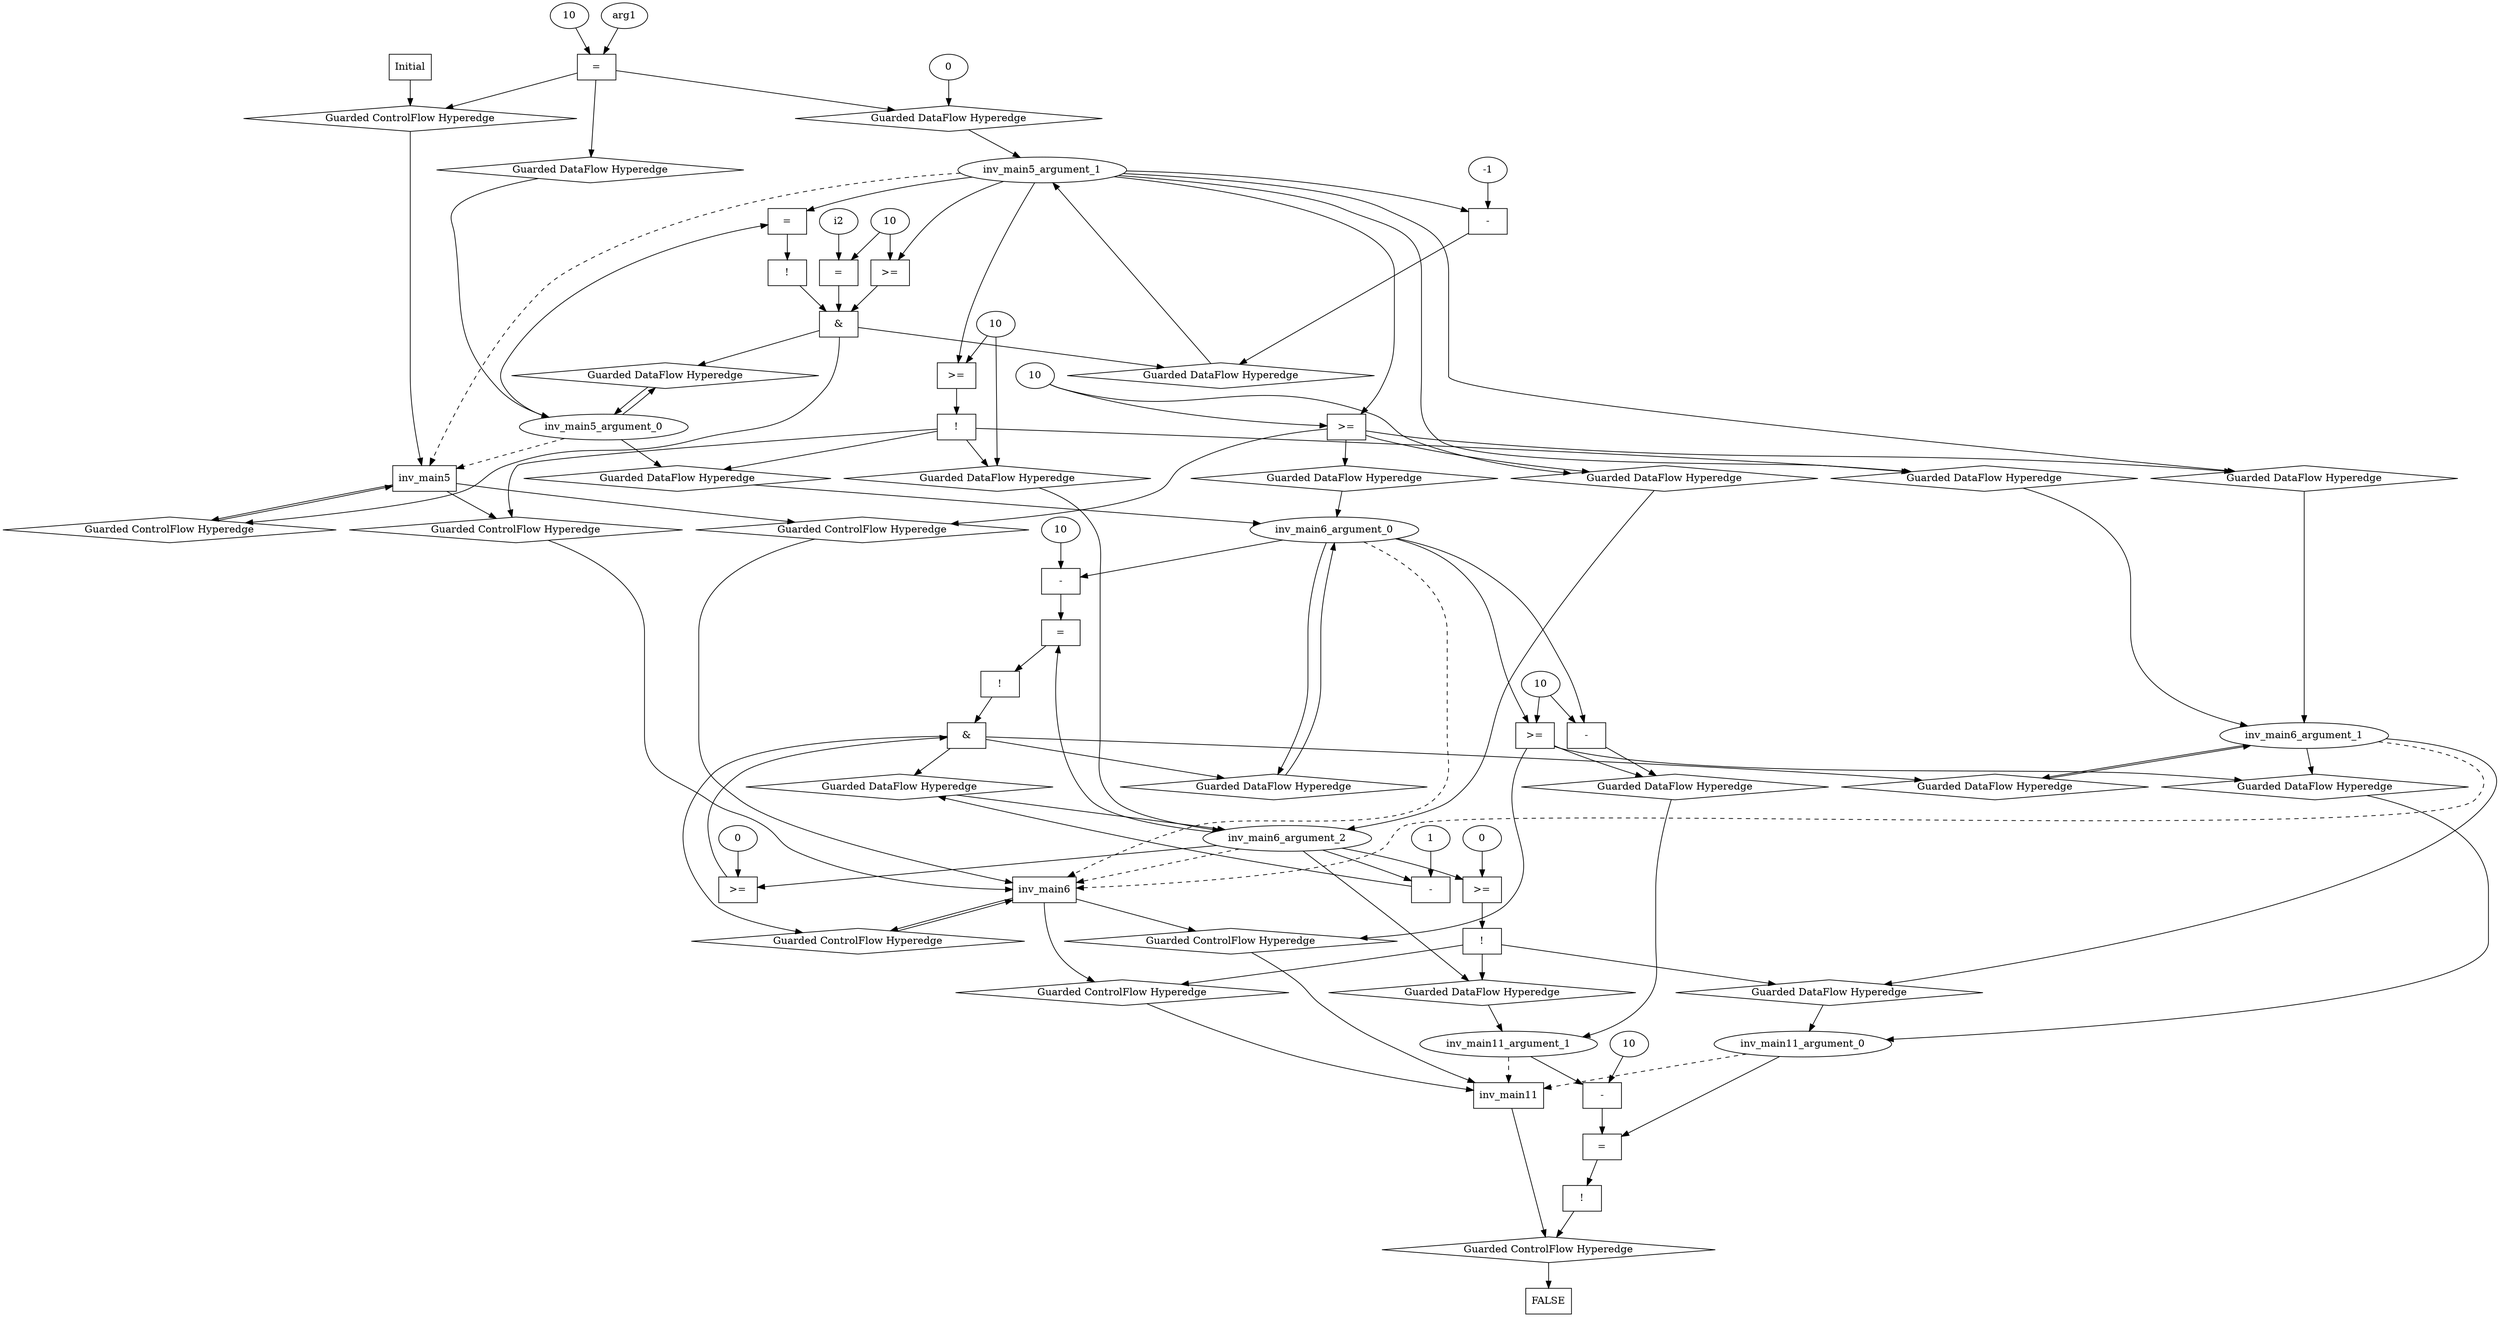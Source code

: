 digraph dag {
inv_main11 [label="inv_main11" shape="rect"];
inv_main5 [label="inv_main5" shape="rect"];
inv_main6 [label="inv_main6" shape="rect"];
FALSE [label="FALSE" shape="rect"];
Initial [label="Initial" shape="rect"];
ControlFowHyperEdge_0 [label="Guarded ControlFlow Hyperedge" shape="diamond"];
Initial -> ControlFowHyperEdge_0[label=""]
ControlFowHyperEdge_0 -> inv_main5[label=""]
ControlFowHyperEdge_1 [label="Guarded ControlFlow Hyperedge" shape="diamond"];
inv_main5 -> ControlFowHyperEdge_1[label=""]
ControlFowHyperEdge_1 -> inv_main6[label=""]
ControlFowHyperEdge_2 [label="Guarded ControlFlow Hyperedge" shape="diamond"];
inv_main6 -> ControlFowHyperEdge_2[label=""]
ControlFowHyperEdge_2 -> inv_main11[label=""]
ControlFowHyperEdge_3 [label="Guarded ControlFlow Hyperedge" shape="diamond"];
inv_main5 -> ControlFowHyperEdge_3[label=""]
ControlFowHyperEdge_3 -> inv_main6[label=""]
ControlFowHyperEdge_4 [label="Guarded ControlFlow Hyperedge" shape="diamond"];
inv_main5 -> ControlFowHyperEdge_4[label=""]
ControlFowHyperEdge_4 -> inv_main5[label=""]
ControlFowHyperEdge_5 [label="Guarded ControlFlow Hyperedge" shape="diamond"];
inv_main6 -> ControlFowHyperEdge_5[label=""]
ControlFowHyperEdge_5 -> inv_main11[label=""]
ControlFowHyperEdge_6 [label="Guarded ControlFlow Hyperedge" shape="diamond"];
inv_main6 -> ControlFowHyperEdge_6[label=""]
ControlFowHyperEdge_6 -> inv_main6[label=""]
ControlFowHyperEdge_7 [label="Guarded ControlFlow Hyperedge" shape="diamond"];
inv_main11 -> ControlFowHyperEdge_7[label=""]
ControlFowHyperEdge_7 -> FALSE[label=""]
inv_main5_argument_0 [label="inv_main5_argument_0" shape="oval"];
inv_main5_argument_0 -> inv_main5[label="" style="dashed"]
inv_main5_argument_1 [label="inv_main5_argument_1" shape="oval"];
inv_main5_argument_1 -> inv_main5[label="" style="dashed"]
inv_main6_argument_0 [label="inv_main6_argument_0" shape="oval"];
inv_main6_argument_0 -> inv_main6[label="" style="dashed"]
inv_main6_argument_1 [label="inv_main6_argument_1" shape="oval"];
inv_main6_argument_1 -> inv_main6[label="" style="dashed"]
inv_main6_argument_2 [label="inv_main6_argument_2" shape="oval"];
inv_main6_argument_2 -> inv_main6[label="" style="dashed"]
inv_main11_argument_0 [label="inv_main11_argument_0" shape="oval"];
inv_main11_argument_0 -> inv_main11[label="" style="dashed"]
inv_main11_argument_1 [label="inv_main11_argument_1" shape="oval"];
inv_main11_argument_1 -> inv_main11[label="" style="dashed"]

xxxinv_main5___Initial_0xxxguard_0_node_0 [label="=" shape="rect"];
xxxinv_main5___Initial_0xxxguard_0_node_1 [label="10"];
xxxinv_main5___Initial_0xxxguard_0_node_2 [label="arg1"];
xxxinv_main5___Initial_0xxxguard_0_node_1->xxxinv_main5___Initial_0xxxguard_0_node_0
xxxinv_main5___Initial_0xxxguard_0_node_2->xxxinv_main5___Initial_0xxxguard_0_node_0

xxxinv_main5___Initial_0xxxguard_0_node_0->ControlFowHyperEdge_0 [label=""];
xxxinv_main5___Initial_0xxxdataFlow_0_node_0 [label="0"];

xxxinv_main5___Initial_0xxxdataFlow_0_node_0->DataFowHyperEdge_0_inv_main5_argument_1 [label=""];
xxxinv_main6___inv_main5_1xxxguard_0_node_0 [label="!" shape="rect"];
xxxinv_main6___inv_main5_1xxxguard_0_node_1 [label=">=" shape="rect"];
xxxinv_main6___inv_main5_1xxxguard_0_node_1->xxxinv_main6___inv_main5_1xxxguard_0_node_0
xxxinv_main6___inv_main5_1xxxdataFlow_0_node_0->xxxinv_main6___inv_main5_1xxxguard_0_node_1
inv_main5_argument_1->xxxinv_main6___inv_main5_1xxxguard_0_node_1

xxxinv_main6___inv_main5_1xxxguard_0_node_0->ControlFowHyperEdge_1 [label=""];
xxxinv_main6___inv_main5_1xxxdataFlow_0_node_0 [label="10"];

xxxinv_main6___inv_main5_1xxxdataFlow_0_node_0->DataFowHyperEdge_1_inv_main6_argument_2 [label=""];
xxxinv_main11___inv_main6_2xxxguard_0_node_0 [label="!" shape="rect"];
xxxinv_main11___inv_main6_2xxxguard_0_node_1 [label=">=" shape="rect"];
xxxinv_main11___inv_main6_2xxxguard_0_node_3 [label="0"];
xxxinv_main11___inv_main6_2xxxguard_0_node_1->xxxinv_main11___inv_main6_2xxxguard_0_node_0
inv_main6_argument_2->xxxinv_main11___inv_main6_2xxxguard_0_node_1
xxxinv_main11___inv_main6_2xxxguard_0_node_3->xxxinv_main11___inv_main6_2xxxguard_0_node_1

xxxinv_main11___inv_main6_2xxxguard_0_node_0->ControlFowHyperEdge_2 [label=""];
xxxinv_main6___inv_main5_3xxxguard_0_node_0 [label=">=" shape="rect"];
xxxinv_main6___inv_main5_3xxxdataFlow1_node_0->xxxinv_main6___inv_main5_3xxxguard_0_node_0
inv_main5_argument_1->xxxinv_main6___inv_main5_3xxxguard_0_node_0

xxxinv_main6___inv_main5_3xxxguard_0_node_0->ControlFowHyperEdge_3 [label=""];

inv_main5_argument_1->DataFowHyperEdge_3_inv_main6_argument_1 [label=""];
xxxinv_main6___inv_main5_3xxxdataFlow1_node_0 [label="10"];

xxxinv_main6___inv_main5_3xxxdataFlow1_node_0->DataFowHyperEdge_3_inv_main6_argument_2 [label=""];
xxxinv_main5___inv_main5_4xxx_and [label="&" shape="rect"];
xxxinv_main5___inv_main5_4xxxguard_0_node_0 [label="!" shape="rect"];
xxxinv_main5___inv_main5_4xxxguard_0_node_1 [label="=" shape="rect"];
xxxinv_main5___inv_main5_4xxxguard_0_node_1->xxxinv_main5___inv_main5_4xxxguard_0_node_0
inv_main5_argument_1->xxxinv_main5___inv_main5_4xxxguard_0_node_1
inv_main5_argument_0->xxxinv_main5___inv_main5_4xxxguard_0_node_1

xxxinv_main5___inv_main5_4xxxguard_0_node_0->xxxinv_main5___inv_main5_4xxx_and [label=""];
xxxinv_main5___inv_main5_4xxxguard1_node_0 [label=">=" shape="rect"];
xxxinv_main5___inv_main5_4xxxguard1_node_1 [label="10"];
xxxinv_main5___inv_main5_4xxxguard1_node_1->xxxinv_main5___inv_main5_4xxxguard1_node_0
inv_main5_argument_1->xxxinv_main5___inv_main5_4xxxguard1_node_0

xxxinv_main5___inv_main5_4xxxguard1_node_0->xxxinv_main5___inv_main5_4xxx_and [label=""];
xxxinv_main5___inv_main5_4xxxguard2_node_0 [label="=" shape="rect"];
xxxinv_main5___inv_main5_4xxxguard2_node_1 [label="i2"];
xxxinv_main5___inv_main5_4xxxguard2_node_1->xxxinv_main5___inv_main5_4xxxguard2_node_0
xxxinv_main5___inv_main5_4xxxguard1_node_1->xxxinv_main5___inv_main5_4xxxguard2_node_0

xxxinv_main5___inv_main5_4xxxguard2_node_0->xxxinv_main5___inv_main5_4xxx_and [label=""];
xxxinv_main5___inv_main5_4xxx_and->ControlFowHyperEdge_4 [label=""];
xxxinv_main5___inv_main5_4xxxdataFlow_0_node_0 [label="-" shape="rect"];
xxxinv_main5___inv_main5_4xxxdataFlow_0_node_2 [label="-1"];
inv_main5_argument_1->xxxinv_main5___inv_main5_4xxxdataFlow_0_node_0
xxxinv_main5___inv_main5_4xxxdataFlow_0_node_2->xxxinv_main5___inv_main5_4xxxdataFlow_0_node_0

xxxinv_main5___inv_main5_4xxxdataFlow_0_node_0->DataFowHyperEdge_4_inv_main5_argument_1 [label=""];
xxxinv_main11___inv_main6_5xxxguard_0_node_0 [label=">=" shape="rect"];
xxxinv_main11___inv_main6_5xxxdataFlow_0_node_1->xxxinv_main11___inv_main6_5xxxguard_0_node_0
inv_main6_argument_0->xxxinv_main11___inv_main6_5xxxguard_0_node_0

xxxinv_main11___inv_main6_5xxxguard_0_node_0->ControlFowHyperEdge_5 [label=""];
xxxinv_main11___inv_main6_5xxxdataFlow_0_node_0 [label="-" shape="rect"];
xxxinv_main11___inv_main6_5xxxdataFlow_0_node_1 [label="10"];
xxxinv_main11___inv_main6_5xxxdataFlow_0_node_1->xxxinv_main11___inv_main6_5xxxdataFlow_0_node_0
inv_main6_argument_0->xxxinv_main11___inv_main6_5xxxdataFlow_0_node_0

xxxinv_main11___inv_main6_5xxxdataFlow_0_node_0->DataFowHyperEdge_5_inv_main11_argument_1 [label=""];
xxxinv_main6___inv_main6_6xxx_and [label="&" shape="rect"];
xxxinv_main6___inv_main6_6xxxguard_0_node_0 [label="!" shape="rect"];
xxxinv_main6___inv_main6_6xxxguard_0_node_1 [label="=" shape="rect"];
xxxinv_main6___inv_main6_6xxxguard_0_node_3 [label="-" shape="rect"];
xxxinv_main6___inv_main6_6xxxguard_0_node_4 [label="10"];
xxxinv_main6___inv_main6_6xxxguard_0_node_1->xxxinv_main6___inv_main6_6xxxguard_0_node_0
inv_main6_argument_2->xxxinv_main6___inv_main6_6xxxguard_0_node_1
xxxinv_main6___inv_main6_6xxxguard_0_node_3->xxxinv_main6___inv_main6_6xxxguard_0_node_1
xxxinv_main6___inv_main6_6xxxguard_0_node_4->xxxinv_main6___inv_main6_6xxxguard_0_node_3
inv_main6_argument_0->xxxinv_main6___inv_main6_6xxxguard_0_node_3

xxxinv_main6___inv_main6_6xxxguard_0_node_0->xxxinv_main6___inv_main6_6xxx_and [label=""];
xxxinv_main6___inv_main6_6xxxguard1_node_0 [label=">=" shape="rect"];
xxxinv_main6___inv_main6_6xxxguard1_node_2 [label="0"];
inv_main6_argument_2->xxxinv_main6___inv_main6_6xxxguard1_node_0
xxxinv_main6___inv_main6_6xxxguard1_node_2->xxxinv_main6___inv_main6_6xxxguard1_node_0

xxxinv_main6___inv_main6_6xxxguard1_node_0->xxxinv_main6___inv_main6_6xxx_and [label=""];
xxxinv_main6___inv_main6_6xxx_and->ControlFowHyperEdge_6 [label=""];
xxxinv_main6___inv_main6_6xxxdataFlow_0_node_0 [label="-" shape="rect"];
xxxinv_main6___inv_main6_6xxxdataFlow_0_node_2 [label="1"];
inv_main6_argument_2->xxxinv_main6___inv_main6_6xxxdataFlow_0_node_0
xxxinv_main6___inv_main6_6xxxdataFlow_0_node_2->xxxinv_main6___inv_main6_6xxxdataFlow_0_node_0

xxxinv_main6___inv_main6_6xxxdataFlow_0_node_0->DataFowHyperEdge_6_inv_main6_argument_2 [label=""];
xxxFALSE___inv_main11_7xxxguard_0_node_0 [label="!" shape="rect"];
xxxFALSE___inv_main11_7xxxguard_0_node_1 [label="=" shape="rect"];
xxxFALSE___inv_main11_7xxxguard_0_node_3 [label="-" shape="rect"];
xxxFALSE___inv_main11_7xxxguard_0_node_4 [label="10"];
xxxFALSE___inv_main11_7xxxguard_0_node_1->xxxFALSE___inv_main11_7xxxguard_0_node_0
inv_main11_argument_0->xxxFALSE___inv_main11_7xxxguard_0_node_1
xxxFALSE___inv_main11_7xxxguard_0_node_3->xxxFALSE___inv_main11_7xxxguard_0_node_1
xxxFALSE___inv_main11_7xxxguard_0_node_4->xxxFALSE___inv_main11_7xxxguard_0_node_3
inv_main11_argument_1->xxxFALSE___inv_main11_7xxxguard_0_node_3

xxxFALSE___inv_main11_7xxxguard_0_node_0->ControlFowHyperEdge_7 [label=""];
DataFowHyperEdge_0_inv_main5_argument_0 [label="Guarded DataFlow Hyperedge" shape="diamond"];
DataFowHyperEdge_0_inv_main5_argument_0 -> inv_main5_argument_0[label=""]
xxxinv_main5___Initial_0xxxguard_0_node_0 -> DataFowHyperEdge_0_inv_main5_argument_0[label=""]
DataFowHyperEdge_0_inv_main5_argument_1 [label="Guarded DataFlow Hyperedge" shape="diamond"];
DataFowHyperEdge_0_inv_main5_argument_1 -> inv_main5_argument_1[label=""]
xxxinv_main5___Initial_0xxxguard_0_node_0 -> DataFowHyperEdge_0_inv_main5_argument_1[label=""]
DataFowHyperEdge_1_inv_main6_argument_0 [label="Guarded DataFlow Hyperedge" shape="diamond"];
DataFowHyperEdge_1_inv_main6_argument_0 -> inv_main6_argument_0[label=""]
xxxinv_main6___inv_main5_1xxxguard_0_node_0 -> DataFowHyperEdge_1_inv_main6_argument_0[label=""]
DataFowHyperEdge_1_inv_main6_argument_1 [label="Guarded DataFlow Hyperedge" shape="diamond"];
DataFowHyperEdge_1_inv_main6_argument_1 -> inv_main6_argument_1[label=""]
xxxinv_main6___inv_main5_1xxxguard_0_node_0 -> DataFowHyperEdge_1_inv_main6_argument_1[label=""]
DataFowHyperEdge_1_inv_main6_argument_2 [label="Guarded DataFlow Hyperedge" shape="diamond"];
DataFowHyperEdge_1_inv_main6_argument_2 -> inv_main6_argument_2[label=""]
xxxinv_main6___inv_main5_1xxxguard_0_node_0 -> DataFowHyperEdge_1_inv_main6_argument_2[label=""]
DataFowHyperEdge_2_inv_main11_argument_0 [label="Guarded DataFlow Hyperedge" shape="diamond"];
DataFowHyperEdge_2_inv_main11_argument_0 -> inv_main11_argument_0[label=""]
xxxinv_main11___inv_main6_2xxxguard_0_node_0 -> DataFowHyperEdge_2_inv_main11_argument_0[label=""]
DataFowHyperEdge_2_inv_main11_argument_1 [label="Guarded DataFlow Hyperedge" shape="diamond"];
DataFowHyperEdge_2_inv_main11_argument_1 -> inv_main11_argument_1[label=""]
xxxinv_main11___inv_main6_2xxxguard_0_node_0 -> DataFowHyperEdge_2_inv_main11_argument_1[label=""]
DataFowHyperEdge_3_inv_main6_argument_0 [label="Guarded DataFlow Hyperedge" shape="diamond"];
DataFowHyperEdge_3_inv_main6_argument_0 -> inv_main6_argument_0[label=""]
xxxinv_main6___inv_main5_3xxxguard_0_node_0 -> DataFowHyperEdge_3_inv_main6_argument_0[label=""]
DataFowHyperEdge_3_inv_main6_argument_1 [label="Guarded DataFlow Hyperedge" shape="diamond"];
DataFowHyperEdge_3_inv_main6_argument_1 -> inv_main6_argument_1[label=""]
xxxinv_main6___inv_main5_3xxxguard_0_node_0 -> DataFowHyperEdge_3_inv_main6_argument_1[label=""]
DataFowHyperEdge_3_inv_main6_argument_2 [label="Guarded DataFlow Hyperedge" shape="diamond"];
DataFowHyperEdge_3_inv_main6_argument_2 -> inv_main6_argument_2[label=""]
xxxinv_main6___inv_main5_3xxxguard_0_node_0 -> DataFowHyperEdge_3_inv_main6_argument_2[label=""]
DataFowHyperEdge_4_inv_main5_argument_0 [label="Guarded DataFlow Hyperedge" shape="diamond"];
DataFowHyperEdge_4_inv_main5_argument_0 -> inv_main5_argument_0[label=""]
xxxinv_main5___inv_main5_4xxx_and -> DataFowHyperEdge_4_inv_main5_argument_0[label=""]
DataFowHyperEdge_4_inv_main5_argument_1 [label="Guarded DataFlow Hyperedge" shape="diamond"];
DataFowHyperEdge_4_inv_main5_argument_1 -> inv_main5_argument_1[label=""]
xxxinv_main5___inv_main5_4xxx_and -> DataFowHyperEdge_4_inv_main5_argument_1[label=""]
DataFowHyperEdge_5_inv_main11_argument_0 [label="Guarded DataFlow Hyperedge" shape="diamond"];
DataFowHyperEdge_5_inv_main11_argument_0 -> inv_main11_argument_0[label=""]
xxxinv_main11___inv_main6_5xxxguard_0_node_0 -> DataFowHyperEdge_5_inv_main11_argument_0[label=""]
DataFowHyperEdge_5_inv_main11_argument_1 [label="Guarded DataFlow Hyperedge" shape="diamond"];
DataFowHyperEdge_5_inv_main11_argument_1 -> inv_main11_argument_1[label=""]
xxxinv_main11___inv_main6_5xxxguard_0_node_0 -> DataFowHyperEdge_5_inv_main11_argument_1[label=""]
DataFowHyperEdge_6_inv_main6_argument_0 [label="Guarded DataFlow Hyperedge" shape="diamond"];
DataFowHyperEdge_6_inv_main6_argument_0 -> inv_main6_argument_0[label=""]
xxxinv_main6___inv_main6_6xxx_and -> DataFowHyperEdge_6_inv_main6_argument_0[label=""]
DataFowHyperEdge_6_inv_main6_argument_1 [label="Guarded DataFlow Hyperedge" shape="diamond"];
DataFowHyperEdge_6_inv_main6_argument_1 -> inv_main6_argument_1[label=""]
xxxinv_main6___inv_main6_6xxx_and -> DataFowHyperEdge_6_inv_main6_argument_1[label=""]
DataFowHyperEdge_6_inv_main6_argument_2 [label="Guarded DataFlow Hyperedge" shape="diamond"];
DataFowHyperEdge_6_inv_main6_argument_2 -> inv_main6_argument_2[label=""]
xxxinv_main6___inv_main6_6xxx_and -> DataFowHyperEdge_6_inv_main6_argument_2[label=""]
inv_main5_argument_0 -> DataFowHyperEdge_1_inv_main6_argument_0[label=""]
inv_main5_argument_1 -> DataFowHyperEdge_1_inv_main6_argument_1[label=""]
inv_main6_argument_1 -> DataFowHyperEdge_2_inv_main11_argument_0[label=""]
inv_main6_argument_2 -> DataFowHyperEdge_2_inv_main11_argument_1[label=""]
inv_main5_argument_0 -> DataFowHyperEdge_4_inv_main5_argument_0[label=""]
inv_main6_argument_1 -> DataFowHyperEdge_5_inv_main11_argument_0[label=""]
inv_main6_argument_0 -> DataFowHyperEdge_6_inv_main6_argument_0[label=""]
inv_main6_argument_1 -> DataFowHyperEdge_6_inv_main6_argument_1[label=""]
}
